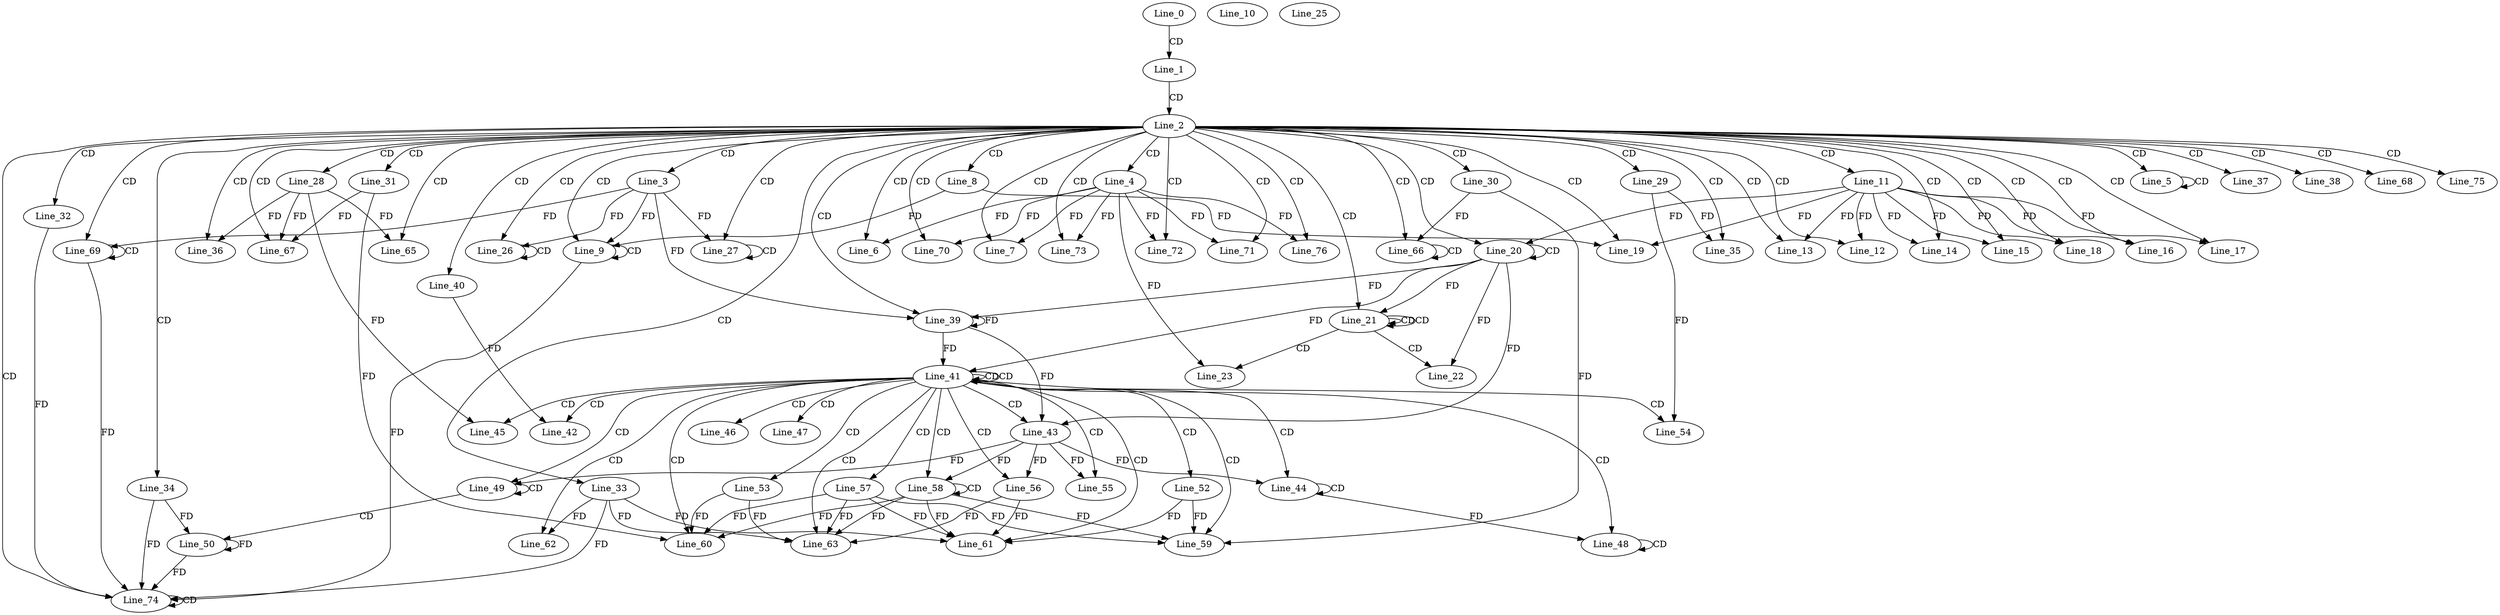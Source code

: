 digraph G {
  Line_0;
  Line_1;
  Line_2;
  Line_3;
  Line_4;
  Line_5;
  Line_5;
  Line_6;
  Line_7;
  Line_8;
  Line_9;
  Line_9;
  Line_10;
  Line_11;
  Line_12;
  Line_13;
  Line_14;
  Line_15;
  Line_16;
  Line_17;
  Line_18;
  Line_19;
  Line_19;
  Line_20;
  Line_20;
  Line_21;
  Line_21;
  Line_22;
  Line_22;
  Line_23;
  Line_25;
  Line_26;
  Line_26;
  Line_27;
  Line_27;
  Line_28;
  Line_29;
  Line_30;
  Line_31;
  Line_32;
  Line_33;
  Line_34;
  Line_35;
  Line_36;
  Line_37;
  Line_38;
  Line_39;
  Line_39;
  Line_39;
  Line_40;
  Line_41;
  Line_41;
  Line_42;
  Line_43;
  Line_43;
  Line_44;
  Line_44;
  Line_45;
  Line_46;
  Line_47;
  Line_48;
  Line_48;
  Line_49;
  Line_49;
  Line_49;
  Line_49;
  Line_50;
  Line_52;
  Line_53;
  Line_54;
  Line_55;
  Line_55;
  Line_56;
  Line_56;
  Line_57;
  Line_58;
  Line_58;
  Line_58;
  Line_59;
  Line_59;
  Line_60;
  Line_60;
  Line_61;
  Line_61;
  Line_62;
  Line_63;
  Line_63;
  Line_65;
  Line_66;
  Line_66;
  Line_67;
  Line_67;
  Line_67;
  Line_68;
  Line_69;
  Line_69;
  Line_70;
  Line_71;
  Line_72;
  Line_73;
  Line_74;
  Line_74;
  Line_75;
  Line_76;
  Line_76;
  Line_0 -> Line_1 [ label="CD" ];
  Line_1 -> Line_2 [ label="CD" ];
  Line_2 -> Line_3 [ label="CD" ];
  Line_2 -> Line_4 [ label="CD" ];
  Line_2 -> Line_5 [ label="CD" ];
  Line_5 -> Line_5 [ label="CD" ];
  Line_2 -> Line_6 [ label="CD" ];
  Line_4 -> Line_6 [ label="FD" ];
  Line_2 -> Line_7 [ label="CD" ];
  Line_4 -> Line_7 [ label="FD" ];
  Line_2 -> Line_8 [ label="CD" ];
  Line_2 -> Line_9 [ label="CD" ];
  Line_9 -> Line_9 [ label="CD" ];
  Line_8 -> Line_9 [ label="FD" ];
  Line_3 -> Line_9 [ label="FD" ];
  Line_2 -> Line_11 [ label="CD" ];
  Line_2 -> Line_12 [ label="CD" ];
  Line_11 -> Line_12 [ label="FD" ];
  Line_2 -> Line_13 [ label="CD" ];
  Line_11 -> Line_13 [ label="FD" ];
  Line_2 -> Line_14 [ label="CD" ];
  Line_11 -> Line_14 [ label="FD" ];
  Line_2 -> Line_15 [ label="CD" ];
  Line_11 -> Line_15 [ label="FD" ];
  Line_2 -> Line_16 [ label="CD" ];
  Line_11 -> Line_16 [ label="FD" ];
  Line_2 -> Line_17 [ label="CD" ];
  Line_11 -> Line_17 [ label="FD" ];
  Line_2 -> Line_18 [ label="CD" ];
  Line_11 -> Line_18 [ label="FD" ];
  Line_2 -> Line_19 [ label="CD" ];
  Line_11 -> Line_19 [ label="FD" ];
  Line_8 -> Line_19 [ label="FD" ];
  Line_2 -> Line_20 [ label="CD" ];
  Line_20 -> Line_20 [ label="CD" ];
  Line_11 -> Line_20 [ label="FD" ];
  Line_2 -> Line_21 [ label="CD" ];
  Line_21 -> Line_21 [ label="CD" ];
  Line_21 -> Line_21 [ label="CD" ];
  Line_20 -> Line_21 [ label="FD" ];
  Line_21 -> Line_22 [ label="CD" ];
  Line_20 -> Line_22 [ label="FD" ];
  Line_21 -> Line_23 [ label="CD" ];
  Line_4 -> Line_23 [ label="FD" ];
  Line_2 -> Line_26 [ label="CD" ];
  Line_26 -> Line_26 [ label="CD" ];
  Line_3 -> Line_26 [ label="FD" ];
  Line_2 -> Line_27 [ label="CD" ];
  Line_27 -> Line_27 [ label="CD" ];
  Line_3 -> Line_27 [ label="FD" ];
  Line_2 -> Line_28 [ label="CD" ];
  Line_2 -> Line_29 [ label="CD" ];
  Line_2 -> Line_30 [ label="CD" ];
  Line_2 -> Line_31 [ label="CD" ];
  Line_2 -> Line_32 [ label="CD" ];
  Line_2 -> Line_33 [ label="CD" ];
  Line_2 -> Line_34 [ label="CD" ];
  Line_2 -> Line_35 [ label="CD" ];
  Line_29 -> Line_35 [ label="FD" ];
  Line_2 -> Line_36 [ label="CD" ];
  Line_28 -> Line_36 [ label="FD" ];
  Line_2 -> Line_37 [ label="CD" ];
  Line_2 -> Line_38 [ label="CD" ];
  Line_2 -> Line_39 [ label="CD" ];
  Line_20 -> Line_39 [ label="FD" ];
  Line_39 -> Line_39 [ label="FD" ];
  Line_3 -> Line_39 [ label="FD" ];
  Line_2 -> Line_40 [ label="CD" ];
  Line_41 -> Line_41 [ label="CD" ];
  Line_41 -> Line_41 [ label="CD" ];
  Line_20 -> Line_41 [ label="FD" ];
  Line_39 -> Line_41 [ label="FD" ];
  Line_41 -> Line_42 [ label="CD" ];
  Line_40 -> Line_42 [ label="FD" ];
  Line_41 -> Line_43 [ label="CD" ];
  Line_20 -> Line_43 [ label="FD" ];
  Line_39 -> Line_43 [ label="FD" ];
  Line_41 -> Line_44 [ label="CD" ];
  Line_44 -> Line_44 [ label="CD" ];
  Line_43 -> Line_44 [ label="FD" ];
  Line_41 -> Line_45 [ label="CD" ];
  Line_28 -> Line_45 [ label="FD" ];
  Line_41 -> Line_46 [ label="CD" ];
  Line_41 -> Line_47 [ label="CD" ];
  Line_41 -> Line_48 [ label="CD" ];
  Line_48 -> Line_48 [ label="CD" ];
  Line_44 -> Line_48 [ label="FD" ];
  Line_41 -> Line_49 [ label="CD" ];
  Line_43 -> Line_49 [ label="FD" ];
  Line_49 -> Line_49 [ label="CD" ];
  Line_49 -> Line_50 [ label="CD" ];
  Line_50 -> Line_50 [ label="FD" ];
  Line_34 -> Line_50 [ label="FD" ];
  Line_41 -> Line_52 [ label="CD" ];
  Line_41 -> Line_53 [ label="CD" ];
  Line_41 -> Line_54 [ label="CD" ];
  Line_29 -> Line_54 [ label="FD" ];
  Line_41 -> Line_55 [ label="CD" ];
  Line_43 -> Line_55 [ label="FD" ];
  Line_41 -> Line_56 [ label="CD" ];
  Line_43 -> Line_56 [ label="FD" ];
  Line_41 -> Line_57 [ label="CD" ];
  Line_41 -> Line_58 [ label="CD" ];
  Line_58 -> Line_58 [ label="CD" ];
  Line_43 -> Line_58 [ label="FD" ];
  Line_41 -> Line_59 [ label="CD" ];
  Line_30 -> Line_59 [ label="FD" ];
  Line_58 -> Line_59 [ label="FD" ];
  Line_57 -> Line_59 [ label="FD" ];
  Line_52 -> Line_59 [ label="FD" ];
  Line_41 -> Line_60 [ label="CD" ];
  Line_31 -> Line_60 [ label="FD" ];
  Line_58 -> Line_60 [ label="FD" ];
  Line_57 -> Line_60 [ label="FD" ];
  Line_53 -> Line_60 [ label="FD" ];
  Line_41 -> Line_61 [ label="CD" ];
  Line_33 -> Line_61 [ label="FD" ];
  Line_58 -> Line_61 [ label="FD" ];
  Line_57 -> Line_61 [ label="FD" ];
  Line_52 -> Line_61 [ label="FD" ];
  Line_56 -> Line_61 [ label="FD" ];
  Line_41 -> Line_62 [ label="CD" ];
  Line_33 -> Line_62 [ label="FD" ];
  Line_41 -> Line_63 [ label="CD" ];
  Line_33 -> Line_63 [ label="FD" ];
  Line_58 -> Line_63 [ label="FD" ];
  Line_57 -> Line_63 [ label="FD" ];
  Line_53 -> Line_63 [ label="FD" ];
  Line_56 -> Line_63 [ label="FD" ];
  Line_2 -> Line_65 [ label="CD" ];
  Line_28 -> Line_65 [ label="FD" ];
  Line_2 -> Line_66 [ label="CD" ];
  Line_66 -> Line_66 [ label="CD" ];
  Line_30 -> Line_66 [ label="FD" ];
  Line_2 -> Line_67 [ label="CD" ];
  Line_28 -> Line_67 [ label="FD" ];
  Line_31 -> Line_67 [ label="FD" ];
  Line_2 -> Line_68 [ label="CD" ];
  Line_2 -> Line_69 [ label="CD" ];
  Line_69 -> Line_69 [ label="CD" ];
  Line_3 -> Line_69 [ label="FD" ];
  Line_2 -> Line_70 [ label="CD" ];
  Line_4 -> Line_70 [ label="FD" ];
  Line_2 -> Line_71 [ label="CD" ];
  Line_4 -> Line_71 [ label="FD" ];
  Line_2 -> Line_72 [ label="CD" ];
  Line_4 -> Line_72 [ label="FD" ];
  Line_2 -> Line_73 [ label="CD" ];
  Line_4 -> Line_73 [ label="FD" ];
  Line_2 -> Line_74 [ label="CD" ];
  Line_74 -> Line_74 [ label="CD" ];
  Line_69 -> Line_74 [ label="FD" ];
  Line_9 -> Line_74 [ label="FD" ];
  Line_50 -> Line_74 [ label="FD" ];
  Line_34 -> Line_74 [ label="FD" ];
  Line_33 -> Line_74 [ label="FD" ];
  Line_32 -> Line_74 [ label="FD" ];
  Line_2 -> Line_75 [ label="CD" ];
  Line_2 -> Line_76 [ label="CD" ];
  Line_4 -> Line_76 [ label="FD" ];
}

